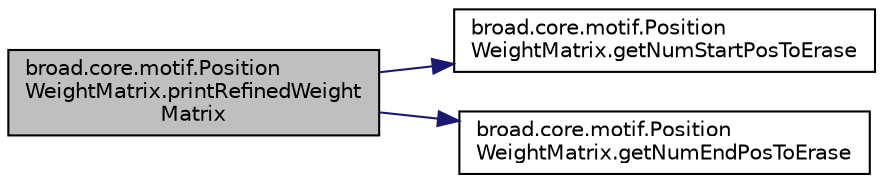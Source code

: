 digraph "broad.core.motif.PositionWeightMatrix.printRefinedWeightMatrix"
{
  edge [fontname="Helvetica",fontsize="10",labelfontname="Helvetica",labelfontsize="10"];
  node [fontname="Helvetica",fontsize="10",shape=record];
  rankdir="LR";
  Node1 [label="broad.core.motif.Position\lWeightMatrix.printRefinedWeight\lMatrix",height=0.2,width=0.4,color="black", fillcolor="grey75", style="filled" fontcolor="black"];
  Node1 -> Node2 [color="midnightblue",fontsize="10",style="solid"];
  Node2 [label="broad.core.motif.Position\lWeightMatrix.getNumStartPosToErase",height=0.2,width=0.4,color="black", fillcolor="white", style="filled",URL="$classbroad_1_1core_1_1motif_1_1_position_weight_matrix.html#a493b3736cd07a224265e66cd1609624c"];
  Node1 -> Node3 [color="midnightblue",fontsize="10",style="solid"];
  Node3 [label="broad.core.motif.Position\lWeightMatrix.getNumEndPosToErase",height=0.2,width=0.4,color="black", fillcolor="white", style="filled",URL="$classbroad_1_1core_1_1motif_1_1_position_weight_matrix.html#afd512d123d1e3ac15a2a6294f160024a"];
}
